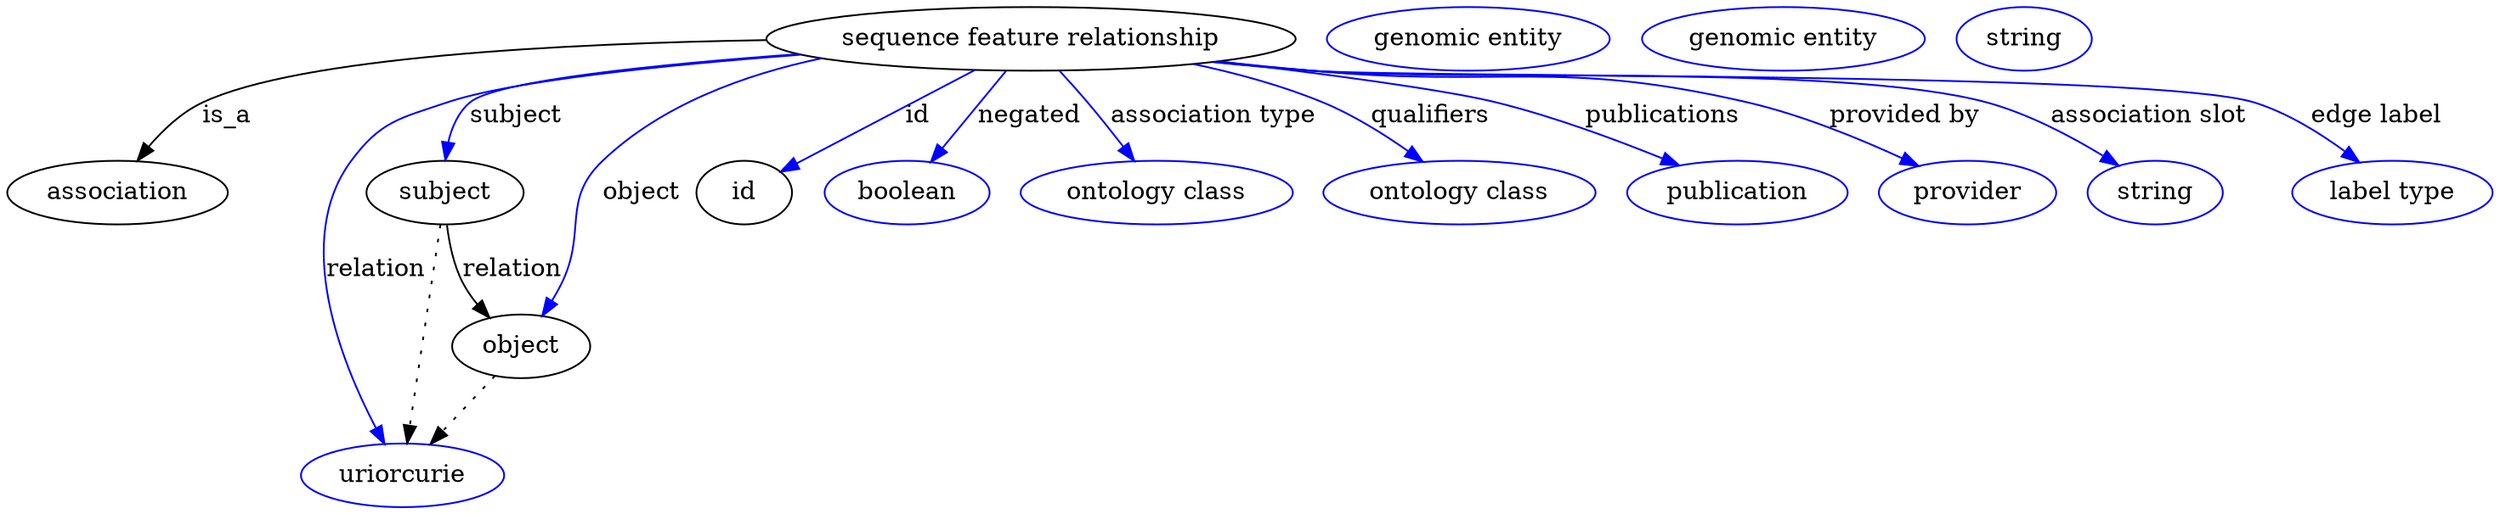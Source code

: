 digraph {
	graph [bb="0,0,1175.5,283"];
	node [label="\N"];
	"sequence feature relationship"	 [height=0.5,
		label="sequence feature relationship",
		pos="496.05,265",
		width=3.1594];
	association	 [height=0.5,
		pos="50.046,178",
		width=1.3902];
	"sequence feature relationship" -> association	 [label=is_a,
		lp="103.05,221.5",
		pos="e,59.666,195.81 387.42,259.64 276.69,253.49 117.62,242.49 92.046,229 81.326,223.35 72.301,213.67 65.397,204.26"];
	subject	 [height=0.5,
		pos="203.05,178",
		width=0.99297];
	"sequence feature relationship" -> subject	 [color=blue,
		label=subject,
		lp="241.55,221.5",
		pos="e,205.08,196.09 394.6,256.74 322.34,250.01 235.7,239.87 222.05,229 214.87,223.29 210.41,214.58 207.63,205.97",
		style=solid];
	relation	 [color=blue,
		height=0.5,
		label=uriorcurie,
		pos="185.05,18",
		width=1.2638];
	"sequence feature relationship" -> relation	 [color=blue,
		label=relation,
		lp="167.05,134.5",
		pos="e,175.27,35.659 393.33,257.27 324.41,251.12 240.37,241.48 207.05,229 182.46,219.79 171.64,218.46 158.05,196 129.37,148.63 153.31,\
81.572 170.78,44.765",
		style=solid];
	object	 [height=0.5,
		pos="245.05,91",
		width=0.9027];
	"sequence feature relationship" -> object	 [color=blue,
		label=object,
		lp="301.05,178",
		pos="e,253.2,108.44 429.84,250.35 375.74,237.17 304.92,216.73 284.05,196 261.11,173.22 272.73,157.14 261.05,127 259.86,123.94 258.55,\
120.76 257.22,117.62",
		style=solid];
	id	 [height=0.5,
		pos="354.05,178",
		width=0.75];
	"sequence feature relationship" -> id	 [color=blue,
		label=id,
		lp="439.55,221.5",
		pos="e,374.05,190.25 467.31,247.39 442.63,232.27 407.22,210.58 382.59,195.49",
		style=solid];
	negated	 [color=blue,
		height=0.5,
		label=boolean,
		pos="437.05,178",
		width=1.0652];
	"sequence feature relationship" -> negated	 [color=blue,
		label=negated,
		lp="492.55,221.5",
		pos="e,448.85,195.41 483.82,246.97 475.4,234.56 464.09,217.88 454.7,204.03",
		style=solid];
	"association type"	 [color=blue,
		height=0.5,
		label="ontology class",
		pos="555.05,178",
		width=1.7151];
	"sequence feature relationship" -> "association type"	 [color=blue,
		label="association type",
		lp="574.05,221.5",
		pos="e,543.04,195.71 508.27,246.97 516.63,234.64 527.85,218.1 537.21,204.3",
		style=solid];
	qualifiers	 [color=blue,
		height=0.5,
		label="ontology class",
		pos="696.05,178",
		width=1.7151];
	"sequence feature relationship" -> qualifiers	 [color=blue,
		label=qualifiers,
		lp="674.05,221.5",
		pos="e,675.16,195.14 562.59,250.33 582.22,244.86 603.43,237.79 622.05,229 637.79,221.57 653.86,210.93 666.99,201.29",
		style=solid];
	publications	 [color=blue,
		height=0.5,
		label=publication,
		pos="826.05,178",
		width=1.3902];
	"sequence feature relationship" -> publications	 [color=blue,
		label=publications,
		lp="779.55,221.5",
		pos="e,796.15,192.73 578.83,252.61 626.25,245.13 680.82,235.77 704.05,229 732.52,220.7 763.33,207.79 786.86,197.03",
		style=solid];
	"provided by"	 [color=blue,
		height=0.5,
		label=provider,
		pos="934.05,178",
		width=1.1193];
	"sequence feature relationship" -> "provided by"	 [color=blue,
		label="provided by",
		lp="894.05,221.5",
		pos="e,908.42,192.04 577.33,252.36 590.91,250.43 604.86,248.57 618.05,247 706.23,236.51 731.01,251.03 817.05,229 845.91,221.61 876.73,\
207.91 899.49,196.57",
		style=solid];
	"association slot"	 [color=blue,
		height=0.5,
		label=string,
		pos="1023,178",
		width=0.84854];
	"sequence feature relationship" -> "association slot"	 [color=blue,
		label="association slot",
		lp="1008,221.5",
		pos="e,1003.7,192.11 575.98,252.17 589.97,250.22 604.41,248.39 618.05,247 687.35,239.91 864.12,248.37 931.05,229 954.05,222.34 977.63,\
209.12 995.16,197.81",
		style=solid];
	"edge label"	 [color=blue,
		height=0.5,
		label="label type",
		pos="1130,178",
		width=1.2638];
	"sequence feature relationship" -> "edge label"	 [color=blue,
		label="edge label",
		lp="1111,221.5",
		pos="e,1111.6,194.66 575.31,252.07 589.51,250.11 604.19,248.3 618.05,247 714.59,237.91 961.88,259.15 1054,229 1072.1,223.11 1089.8,211.64 \
1103.6,201.07",
		style=solid];
	subject -> relation	 [pos="e,187.1,36.223 201.02,159.96 197.91,132.35 191.95,79.375 188.25,46.525",
		style=dotted];
	subject -> object	 [label=relation,
		lp="240.05,134.5",
		pos="e,231.43,107.49 207.18,159.99 209.85,149.97 213.81,137.45 219.05,127 220.95,123.2 223.24,119.37 225.66,115.69"];
	"sequence feature relationship_subject"	 [color=blue,
		height=0.5,
		label="genomic entity",
		pos="691.05,265",
		width=1.7693];
	object -> relation	 [pos="e,199.23,35.261 231.43,74.435 223.85,65.207 214.25,53.528 205.75,43.191",
		style=dotted];
	"sequence feature relationship_object"	 [color=blue,
		height=0.5,
		label="genomic entity",
		pos="836.05,265",
		width=1.7693];
	association_id	 [color=blue,
		height=0.5,
		label=string,
		pos="948.05,265",
		width=0.84854];
}
